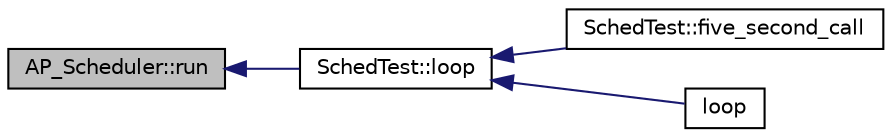 digraph "AP_Scheduler::run"
{
 // INTERACTIVE_SVG=YES
  edge [fontname="Helvetica",fontsize="10",labelfontname="Helvetica",labelfontsize="10"];
  node [fontname="Helvetica",fontsize="10",shape=record];
  rankdir="LR";
  Node1 [label="AP_Scheduler::run",height=0.2,width=0.4,color="black", fillcolor="grey75", style="filled", fontcolor="black"];
  Node1 -> Node2 [dir="back",color="midnightblue",fontsize="10",style="solid",fontname="Helvetica"];
  Node2 [label="SchedTest::loop",height=0.2,width=0.4,color="black", fillcolor="white", style="filled",URL="$classSchedTest.html#a657a2e8890afb16490449517664384de"];
  Node2 -> Node3 [dir="back",color="midnightblue",fontsize="10",style="solid",fontname="Helvetica"];
  Node3 [label="SchedTest::five_second_call",height=0.2,width=0.4,color="black", fillcolor="white", style="filled",URL="$classSchedTest.html#ab41681c4e9b1eda12cc3f85ed89e82cf"];
  Node2 -> Node4 [dir="back",color="midnightblue",fontsize="10",style="solid",fontname="Helvetica"];
  Node4 [label="loop",height=0.2,width=0.4,color="black", fillcolor="white", style="filled",URL="$Scheduler__test_8cpp.html#a0b33edabd7f1c4e4a0bf32c67269be2f"];
}
